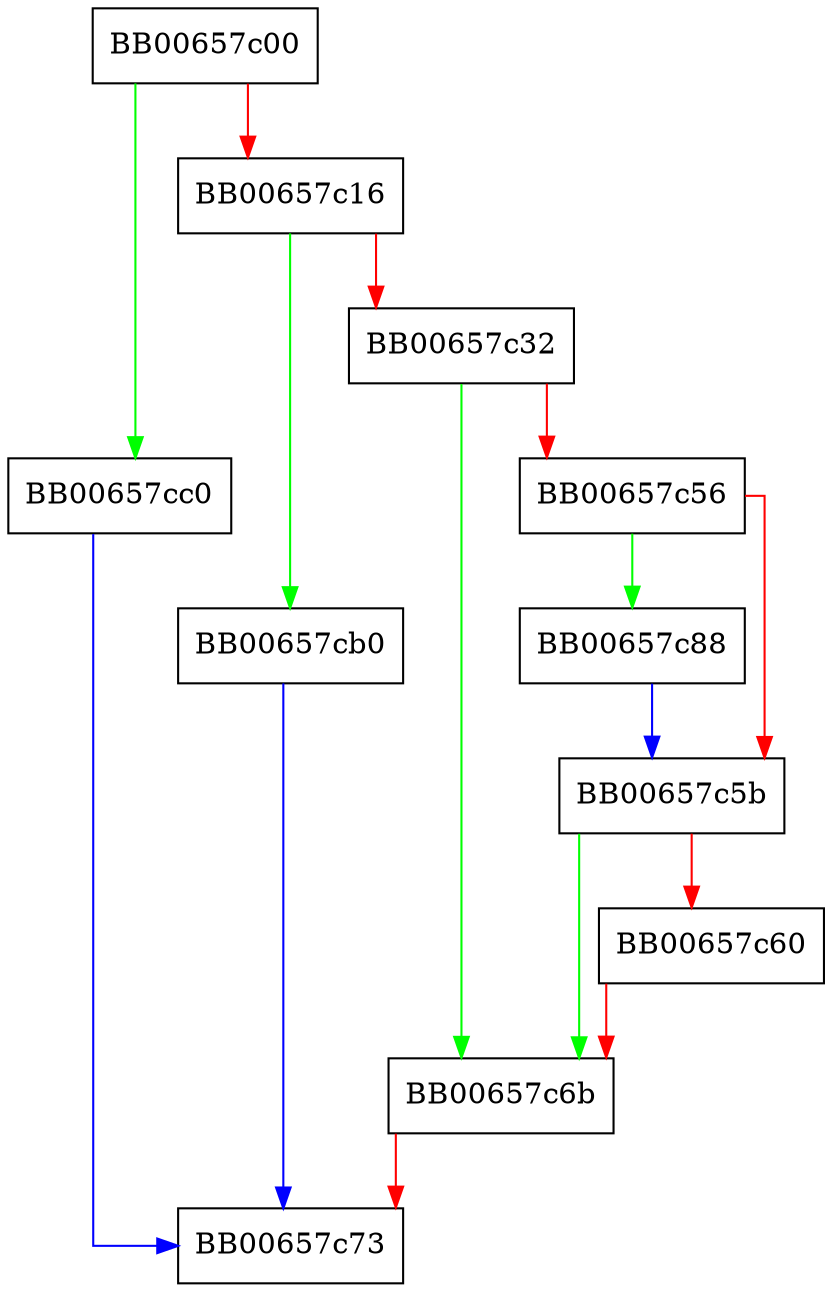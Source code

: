 digraph UI_UTIL_read_pw {
  node [shape="box"];
  graph [splines=ortho];
  BB00657c00 -> BB00657cc0 [color="green"];
  BB00657c00 -> BB00657c16 [color="red"];
  BB00657c16 -> BB00657cb0 [color="green"];
  BB00657c16 -> BB00657c32 [color="red"];
  BB00657c32 -> BB00657c6b [color="green"];
  BB00657c32 -> BB00657c56 [color="red"];
  BB00657c56 -> BB00657c88 [color="green"];
  BB00657c56 -> BB00657c5b [color="red"];
  BB00657c5b -> BB00657c6b [color="green"];
  BB00657c5b -> BB00657c60 [color="red"];
  BB00657c60 -> BB00657c6b [color="red"];
  BB00657c6b -> BB00657c73 [color="red"];
  BB00657c88 -> BB00657c5b [color="blue"];
  BB00657cb0 -> BB00657c73 [color="blue"];
  BB00657cc0 -> BB00657c73 [color="blue"];
}